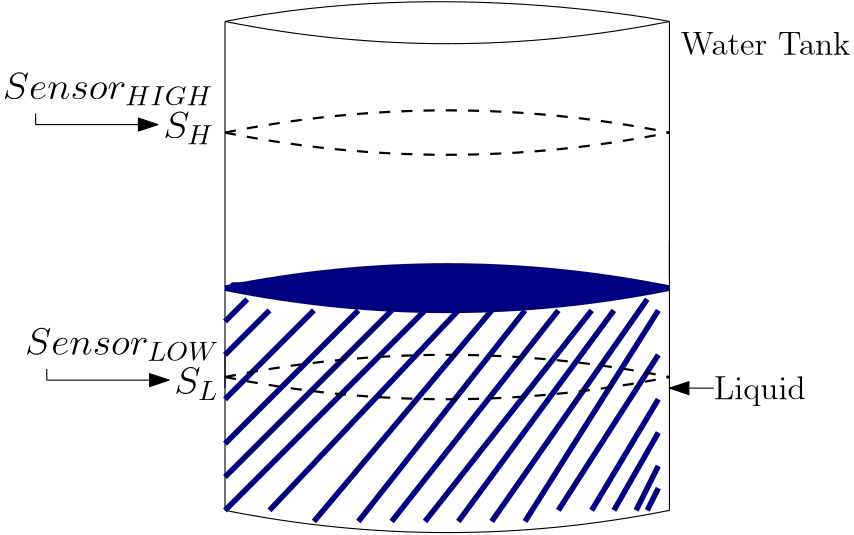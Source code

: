 <?xml version="1.0"?>
<!DOCTYPE ipe SYSTEM "ipe.dtd">
<ipe version="70206" creator="Ipe 7.2.7">
<info created="D:20171221114552" modified="D:20171221114710"/>
<ipestyle name="basic">
<symbol name="arrow/arc(spx)">
<path stroke="sym-stroke" fill="sym-stroke" pen="sym-pen">
0 0 m
-1 0.333 l
-1 -0.333 l
h
</path>
</symbol>
<symbol name="arrow/farc(spx)">
<path stroke="sym-stroke" fill="white" pen="sym-pen">
0 0 m
-1 0.333 l
-1 -0.333 l
h
</path>
</symbol>
<symbol name="arrow/ptarc(spx)">
<path stroke="sym-stroke" fill="sym-stroke" pen="sym-pen">
0 0 m
-1 0.333 l
-0.8 0 l
-1 -0.333 l
h
</path>
</symbol>
<symbol name="arrow/fptarc(spx)">
<path stroke="sym-stroke" fill="white" pen="sym-pen">
0 0 m
-1 0.333 l
-0.8 0 l
-1 -0.333 l
h
</path>
</symbol>
<symbol name="mark/circle(sx)" transformations="translations">
<path fill="sym-stroke">
0.6 0 0 0.6 0 0 e
0.4 0 0 0.4 0 0 e
</path>
</symbol>
<symbol name="mark/disk(sx)" transformations="translations">
<path fill="sym-stroke">
0.6 0 0 0.6 0 0 e
</path>
</symbol>
<symbol name="mark/fdisk(sfx)" transformations="translations">
<group>
<path fill="sym-fill">
0.5 0 0 0.5 0 0 e
</path>
<path fill="sym-stroke" fillrule="eofill">
0.6 0 0 0.6 0 0 e
0.4 0 0 0.4 0 0 e
</path>
</group>
</symbol>
<symbol name="mark/box(sx)" transformations="translations">
<path fill="sym-stroke" fillrule="eofill">
-0.6 -0.6 m
0.6 -0.6 l
0.6 0.6 l
-0.6 0.6 l
h
-0.4 -0.4 m
0.4 -0.4 l
0.4 0.4 l
-0.4 0.4 l
h
</path>
</symbol>
<symbol name="mark/square(sx)" transformations="translations">
<path fill="sym-stroke">
-0.6 -0.6 m
0.6 -0.6 l
0.6 0.6 l
-0.6 0.6 l
h
</path>
</symbol>
<symbol name="mark/fsquare(sfx)" transformations="translations">
<group>
<path fill="sym-fill">
-0.5 -0.5 m
0.5 -0.5 l
0.5 0.5 l
-0.5 0.5 l
h
</path>
<path fill="sym-stroke" fillrule="eofill">
-0.6 -0.6 m
0.6 -0.6 l
0.6 0.6 l
-0.6 0.6 l
h
-0.4 -0.4 m
0.4 -0.4 l
0.4 0.4 l
-0.4 0.4 l
h
</path>
</group>
</symbol>
<symbol name="mark/cross(sx)" transformations="translations">
<group>
<path fill="sym-stroke">
-0.43 -0.57 m
0.57 0.43 l
0.43 0.57 l
-0.57 -0.43 l
h
</path>
<path fill="sym-stroke">
-0.43 0.57 m
0.57 -0.43 l
0.43 -0.57 l
-0.57 0.43 l
h
</path>
</group>
</symbol>
<symbol name="arrow/fnormal(spx)">
<path stroke="sym-stroke" fill="white" pen="sym-pen">
0 0 m
-1 0.333 l
-1 -0.333 l
h
</path>
</symbol>
<symbol name="arrow/pointed(spx)">
<path stroke="sym-stroke" fill="sym-stroke" pen="sym-pen">
0 0 m
-1 0.333 l
-0.8 0 l
-1 -0.333 l
h
</path>
</symbol>
<symbol name="arrow/fpointed(spx)">
<path stroke="sym-stroke" fill="white" pen="sym-pen">
0 0 m
-1 0.333 l
-0.8 0 l
-1 -0.333 l
h
</path>
</symbol>
<symbol name="arrow/linear(spx)">
<path stroke="sym-stroke" pen="sym-pen">
-1 0.333 m
0 0 l
-1 -0.333 l
</path>
</symbol>
<symbol name="arrow/fdouble(spx)">
<path stroke="sym-stroke" fill="white" pen="sym-pen">
0 0 m
-1 0.333 l
-1 -0.333 l
h
-1 0 m
-2 0.333 l
-2 -0.333 l
h
</path>
</symbol>
<symbol name="arrow/double(spx)">
<path stroke="sym-stroke" fill="sym-stroke" pen="sym-pen">
0 0 m
-1 0.333 l
-1 -0.333 l
h
-1 0 m
-2 0.333 l
-2 -0.333 l
h
</path>
</symbol>
<pen name="heavier" value="0.8"/>
<pen name="fat" value="1.2"/>
<pen name="ultrafat" value="2"/>
<symbolsize name="large" value="5"/>
<symbolsize name="small" value="2"/>
<symbolsize name="tiny" value="1.1"/>
<arrowsize name="large" value="10"/>
<arrowsize name="small" value="5"/>
<arrowsize name="tiny" value="3"/>
<color name="red" value="1 0 0"/>
<color name="green" value="0 1 0"/>
<color name="blue" value="0 0 1"/>
<color name="yellow" value="1 1 0"/>
<color name="orange" value="1 0.647 0"/>
<color name="gold" value="1 0.843 0"/>
<color name="purple" value="0.627 0.125 0.941"/>
<color name="gray" value="0.745"/>
<color name="brown" value="0.647 0.165 0.165"/>
<color name="navy" value="0 0 0.502"/>
<color name="pink" value="1 0.753 0.796"/>
<color name="seagreen" value="0.18 0.545 0.341"/>
<color name="turquoise" value="0.251 0.878 0.816"/>
<color name="violet" value="0.933 0.51 0.933"/>
<color name="darkblue" value="0 0 0.545"/>
<color name="darkcyan" value="0 0.545 0.545"/>
<color name="darkgray" value="0.663"/>
<color name="darkgreen" value="0 0.392 0"/>
<color name="darkmagenta" value="0.545 0 0.545"/>
<color name="darkorange" value="1 0.549 0"/>
<color name="darkred" value="0.545 0 0"/>
<color name="lightblue" value="0.678 0.847 0.902"/>
<color name="lightcyan" value="0.878 1 1"/>
<color name="lightgray" value="0.827"/>
<color name="lightgreen" value="0.565 0.933 0.565"/>
<color name="lightyellow" value="1 1 0.878"/>
<dashstyle name="dashed" value="[4] 0"/>
<dashstyle name="dotted" value="[1 3] 0"/>
<dashstyle name="dash dotted" value="[4 2 1 2] 0"/>
<dashstyle name="dash dot dotted" value="[4 2 1 2 1 2] 0"/>
<textsize name="large" value="\large"/>
<textsize name="Large" value="\Large"/>
<textsize name="LARGE" value="\LARGE"/>
<textsize name="huge" value="\huge"/>
<textsize name="Huge" value="\Huge"/>
<textsize name="small" value="\small"/>
<textsize name="footnote" value="\footnotesize"/>
<textsize name="tiny" value="\tiny"/>
<textstyle name="center" begin="\begin{center}" end="\end{center}"/>
<textstyle name="itemize" begin="\begin{itemize}" end="\end{itemize}"/>
<textstyle name="item" begin="\begin{itemize}\item{}" end="\end{itemize}"/>
<gridsize name="4 pts" value="4"/>
<gridsize name="8 pts (~3 mm)" value="8"/>
<gridsize name="16 pts (~6 mm)" value="16"/>
<gridsize name="32 pts (~12 mm)" value="32"/>
<gridsize name="10 pts (~3.5 mm)" value="10"/>
<gridsize name="20 pts (~7 mm)" value="20"/>
<gridsize name="14 pts (~5 mm)" value="14"/>
<gridsize name="28 pts (~10 mm)" value="28"/>
<gridsize name="56 pts (~20 mm)" value="56"/>
<anglesize name="90 deg" value="90"/>
<anglesize name="60 deg" value="60"/>
<anglesize name="45 deg" value="45"/>
<anglesize name="30 deg" value="30"/>
<anglesize name="22.5 deg" value="22.5"/>
<opacity name="10%" value="0.1"/>
<opacity name="30%" value="0.3"/>
<opacity name="50%" value="0.5"/>
<opacity name="75%" value="0.75"/>
<tiling name="falling" angle="-60" step="4" width="1"/>
<tiling name="rising" angle="30" step="4" width="1"/>
</ipestyle>
<page>
<layer name="alpha"/>
<view layers="alpha" active="alpha"/>
<path layer="alpha" matrix="1.66667 0 0 1 -138.667 -64" stroke="black">
208 576 m
256 592
304 576
304 576 c
</path>
<path matrix="1.66667 0 0 1 -138.667 -64" stroke="black">
208 576 m
256 560
304 576 c
</path>
<path matrix="1 0 0 1.11111 0 -128" stroke="black">
208 576 m
208 432 l
</path>
<path matrix="1 0 0 1 0 -64" stroke="black">
368 576 m
368 416 l
</path>
<path matrix="1 0 0 1 0 -64" stroke="navy" pen="ultrafat">
208 480 m
288 464
368 480 c
</path>
<path matrix="1 0 0 1 0 -64" stroke="navy" pen="ultrafat">
208 480 m
288 496
368 480 c
</path>
<path matrix="1 0 0 1 0 -144" stroke="black">
208 480 m
288 464
368 480 c
</path>
<path matrix="1 0 0 1 0 -64" stroke="black">
208 416 m
208 400 l
</path>
<path matrix="1 0 0 1 0 -64" stroke="black">
368 416 m
368 400 l
</path>
<path matrix="1 0 0 1 0 -64" stroke="navy" pen="ultrafat">
216 476 m
208 468 l
</path>
<path matrix="1 0 0 1 0 -64" stroke="navy" pen="ultrafat">
224 472 m
208 456 l
</path>
<path matrix="1 0 0 1 0 -64" stroke="navy" pen="ultrafat">
240 472 m
208 440 l
</path>
<path matrix="1 0 0 1 0 -64" stroke="navy" pen="ultrafat">
256 472 m
208 424 l
</path>
<path matrix="1 0 0 1 0 -64" stroke="navy" pen="ultrafat">
268 472 m
208 412 l
</path>
<path matrix="1 0 0 1 0 -64" stroke="navy" pen="ultrafat">
280 472 m
208 400 l
</path>
<path matrix="1 0 0 1 0 -64" stroke="navy" pen="ultrafat">
292 472 m
224 400 l
</path>
<path matrix="1 0 0 1 0 -64" stroke="navy" pen="ultrafat">
304 472 m
240 396 l
</path>
<path matrix="1 0 0 1 0 -64" stroke="navy" pen="ultrafat">
316 472 m
256 396 l
</path>
<path matrix="1 0 0 1 0 -64" stroke="navy" pen="ultrafat">
328 472 m
268 396 l
</path>
<path matrix="1 0 0 1 0 -64" stroke="navy" pen="ultrafat">
340 472 m
280 396 l
</path>
<path matrix="1 0 0 1 0 -64" stroke="navy" pen="ultrafat">
348 472 m
292 396 l
</path>
<path matrix="1 0 0 1 0 -64" stroke="navy" pen="ultrafat">
360 476 m
304 396 l
</path>
<path matrix="1 0 0 1 0 -64" stroke="navy" pen="ultrafat">
364 472 m
316 396 l
</path>
<path matrix="1 0 0 1 0 -64" stroke="navy" pen="ultrafat">
364 456 m
328 400 l
</path>
<path matrix="1 0 0 1 0 -64" stroke="navy" pen="ultrafat">
364 440 m
340 400 l
</path>
<path matrix="1 0 0 1 0 -64" stroke="navy" pen="ultrafat">
364 428 m
348 400 l
</path>
<path matrix="1 0 0 1 0 -64" stroke="navy" pen="ultrafat">
364 416 m
356 400 l
</path>
<path matrix="1 0 0 1 0 -64" stroke="navy" pen="ultrafat">
364 408 m
360 400 l
</path>
<path matrix="1 0 0 1 0 -64" stroke="navy" pen="ultrafat" cap="1" join="1">
215.391 480.057 m
215.04 479.707 l
215.391 479.707 l
215.741 479.357 l
225.194 479.357 l
226.245 479.707 l
226.945 480.407 l
228.345 480.407 l
229.046 481.108 l
229.746 481.108 l
230.446 481.808 l
231.146 481.808 l
229.746 481.808 l
229.046 481.458 l
225.894 481.458 l
225.194 481.108 l
224.144 481.108 l
223.794 480.758 l
222.043 480.758 l
221.343 480.057 l
216.791 480.057 l
217.842 480.057 l
218.192 480.407 l
220.993 480.407 l
221.343 480.758 l
222.393 480.758 l
222.743 481.108 l
224.144 481.108 l
224.844 481.808 l
226.595 481.808 l
227.295 482.158 l
228.345 482.158 l
228.695 482.508 l
231.497 482.508 l
231.847 482.858 l
233.247 482.858 l
234.298 483.559 l
236.748 483.559 l
237.099 483.909 l
239.199 483.909 l
239.549 484.259 l
242.35 484.259 l
242.701 484.609 l
245.502 484.609 l
246.202 485.309 l
248.653 485.309 l
249.353 485.659 l
255.655 485.659 l
256.005 486.009 l
260.907 486.009 l
261.257 486.36 l
264.759 486.36 l
265.809 487.06 l
274.912 487.06 l
275.613 486.71 l
293.119 486.71 l
293.469 486.36 l
296.27 486.36 l
296.62 486.009 l
303.273 486.009 l
303.973 485.309 l
305.373 485.309 l
305.724 484.959 l
312.376 484.959 l
312.726 484.609 l
321.129 484.609 l
322.18 484.259 l
323.93 484.259 l
324.63 483.559 l
327.432 483.559 l
328.132 483.208 l
329.532 483.208 l
329.882 482.858 l
333.384 482.858 l
333.734 482.508 l
335.484 482.508 l
336.535 482.158 l
336.885 481.808 l
339.686 481.808 l
340.036 481.458 l
341.787 481.458 l
342.137 481.108 l
344.938 481.108 l
345.638 480.758 l
358.943 480.758 l
359.993 480.057 l
361.744 480.057 l
355.792 480.057 l
355.442 480.407 l
353.341 480.407 l
352.991 480.758 l
350.89 480.758 l
350.54 481.108 l
349.84 481.108 l
349.139 481.808 l
348.089 481.808 l
347.039 482.158 l
343.537 482.158 l
343.187 482.508 l
341.437 482.508 l
341.087 482.858 l
338.636 482.858 l
337.935 483.559 l
335.835 483.559 l
335.134 483.909 l
332.333 483.909 l
331.633 484.259 l
329.182 484.259 l
328.832 484.609 l
325.331 484.609 l
324.63 485.309 l
323.58 485.309 l
322.88 485.659 l
262.658 485.659 l
262.308 485.309 l
259.857 485.309 l
259.157 484.959 l
257.056 484.959 l
256.356 484.609 l
254.605 484.609 l
254.255 484.259 l
251.104 484.259 l
250.403 483.559 l
248.303 483.559 l
247.602 483.208 l
245.151 483.208 l
244.801 482.858 l
240.25 482.858 l
239.549 482.508 l
237.099 482.508 l
236.048 481.808 l
234.648 481.808 l
234.298 481.458 l
231.497 481.458 l
230.796 481.108 l
230.096 481.108 l
229.746 480.758 l
229.046 480.758 l
228.345 480.057 l
227.295 480.057 l
226.945 479.707 l
226.245 479.707 l
225.544 479.007 l
222.743 479.007 l
222.043 478.307 l
234.648 478.307 l
</path>
<path matrix="1 0 0 1 0 -64" stroke="navy" pen="ultrafat" cap="1" join="1">
210.839 481.108 m
215.391 481.108 l
216.091 480.407 l
216.091 480.057 l
215.391 479.357 l
213.64 479.357 l
212.94 479.707 l
213.64 480.407 l
214.34 480.407 l
215.04 480.758 l
216.091 480.758 l
216.441 481.108 l
222.743 481.108 l
223.794 481.808 l
225.194 481.808 l
226.245 482.158 l
227.645 482.158 l
228.345 482.508 l
231.497 482.508 l
232.197 482.858 l
234.998 482.858 l
235.698 483.559 l
237.449 483.559 l
238.149 483.909 l
240.25 483.909 l
240.95 484.259 l
245.151 484.259 l
245.502 484.609 l
246.202 484.609 l
246.902 485.309 l
249.353 485.309 l
249.703 485.659 l
254.255 485.659 l
254.955 485.309 l
257.406 485.309 l
258.806 484.959 l
281.915 484.959 l
282.965 484.609 l
288.567 484.609 l
289.968 484.259 l
291.368 484.259 l
292.419 483.559 l
294.169 483.559 l
294.87 483.208 l
296.27 483.208 l
296.97 482.858 l
300.122 482.858 l
301.522 482.508 l
308.525 482.508 l
290.668 482.508 l
287.167 481.808 l
283.315 481.458 l
279.814 480.758 l
276.313 480.407 l
272.111 479.707 l
270.361 479.707 l
299.771 479.707 l
257.406 479.707 l
305.023 479.707 l
257.756 479.707 l
264.759 479.707 l
284.366 482.508 l
288.217 482.858 l
291.368 483.559 l
292.769 483.559 l
251.804 483.559 l
297.671 483.559 l
291.018 484.259 l
245.852 484.259 l
253.905 482.858 l
291.718 482.858 l
254.605 482.858 l
252.154 482.508 l
250.754 482.508 l
250.403 482.158 l
250.754 481.808 l
281.915 481.808 l
236.398 481.808 l
274.912 481.808 l
241.65 481.808 l
246.202 481.458 l
277.363 481.458 l
230.796 481.458 l
230.446 481.108 l
230.796 480.758 l
233.247 480.057 l
240.6 479.357 l
267.91 479.357 l
231.497 479.357 l
232.897 479.357 l
234.998 479.007 l
237.449 478.307 l
263.358 478.307 l
230.096 478.307 l
259.507 478.307 l
233.247 478.307 l
240.6 477.606 l
267.21 477.606 l
263.358 477.606 l
260.557 478.307 l
256.706 478.307 l
252.154 478.657 l
243.401 478.657 l
238.849 479.007 l
232.547 479.007 l
230.096 479.357 l
232.547 480.057 l
265.459 480.057 l
266.159 480.407 l
263.358 480.758 l
231.497 480.758 l
259.857 480.758 l
244.101 480.758 l
243.051 480.057 l
240.6 480.057 l
240.25 479.707 l
227.645 479.707 l
227.295 479.357 l
227.295 478.657 l
228.345 477.606 l
230.096 477.256 l
230.796 476.556 l
238.149 476.556 l
238.499 476.206 l
244.451 476.206 l
244.801 475.856 l
246.902 475.856 l
247.602 475.506 l
248.653 475.506 l
249.353 474.805 l
281.215 474.805 l
</path>
<path matrix="1 0 0 1 0 -64" stroke="navy" pen="ultrafat" cap="1" join="1">
247.602 476.206 m
275.262 476.206 l
275.613 476.556 l
276.663 476.556 l
265.109 476.556 l
277.363 476.556 l
280.865 477.256 l
283.666 477.256 l
261.607 477.256 l
287.167 477.256 l
287.867 477.606 l
288.217 477.606 l
288.567 477.957 l
287.517 478.307 l
285.066 478.657 l
264.759 478.657 l
298.021 478.657 l
292.069 479.357 l
289.268 480.057 l
285.766 480.407 l
278.414 481.808 l
273.512 481.808 l
271.061 482.158 l
312.026 482.158 l
274.562 482.158 l
279.114 482.158 l
282.615 481.808 l
296.97 481.808 l
303.273 481.108 l
306.774 481.108 l
287.517 481.108 l
310.625 481.108 l
310.976 481.458 l
310.275 482.158 l
308.875 482.508 l
307.124 482.858 l
305.023 482.858 l
302.923 483.559 l
300.822 483.559 l
299.071 483.909 l
297.321 483.909 l
314.127 483.909 l
302.222 483.909 l
296.27 484.609 l
292.769 484.609 l
311.676 484.609 l
312.376 485.309 l
310.976 485.659 l
308.525 485.659 l
307.824 486.009 l
306.774 486.009 l
306.424 486.36 l
306.074 486.36 l
305.373 487.06 l
294.52 487.06 l
294.169 486.71 l
295.22 486.36 l
296.97 486.36 l
298.721 486.009 l
310.625 486.009 l
312.376 485.309 l
322.18 485.309 l
323.93 484.959 l
325.331 484.959 l
326.731 484.609 l
328.482 484.609 l
329.882 484.259 l
332.683 484.259 l
333.734 483.559 l
335.484 483.559 l
336.185 483.208 l
337.935 483.208 l
338.636 482.858 l
340.036 482.858 l
340.736 482.508 l
343.187 482.508 l
344.938 481.808 l
354.041 481.808 l
353.691 481.808 l
352.991 481.458 l
301.172 481.458 l
324.63 481.458 l
303.623 481.458 l
324.63 481.458 l
322.88 481.458 l
318.678 482.158 l
316.578 482.158 l
313.777 482.508 l
308.174 482.508 l
326.731 482.508 l
315.877 482.508 l
326.031 482.508 l
325.331 482.508 l
318.678 483.909 l
313.426 483.909 l
311.326 484.259 l
310.275 484.259 l
323.93 484.259 l
301.872 484.259 l
303.623 483.559 l
309.575 482.858 l
321.479 482.858 l
319.379 482.858 l
316.227 482.508 l
308.174 482.508 l
303.273 481.808 l
299.421 481.458 l
290.668 481.458 l
322.18 481.458 l
289.618 481.458 l
288.917 481.108 l
288.917 480.758 l
294.169 480.758 l
297.321 480.057 l
329.532 480.057 l
325.331 480.057 l
322.18 479.707 l
318.328 479.707 l
310.625 479.007 l
307.124 478.307 l
304.673 478.307 l
333.734 478.307 l
334.084 478.657 l
330.583 479.007 l
312.376 479.007 l
317.278 479.007 l
320.779 480.057 l
324.63 480.407 l
328.482 480.407 l
331.283 480.758 l
337.235 480.758 l
324.28 480.758 l
339.686 480.758 l
341.787 481.108 l
345.288 481.108 l
332.683 481.108 l
352.991 481.108 l
351.59 481.108 l
350.89 480.758 l
349.84 479.707 l
356.142 479.707 l
355.792 479.707 l
355.092 479.357 l
346.689 479.357 l
346.338 479.007 l
341.087 479.007 l
340.386 478.307 l
336.535 478.307 l
335.835 477.957 l
335.134 477.957 l
334.784 477.606 l
327.782 477.606 l
327.432 477.256 l
327.081 477.256 l
331.283 477.256 l
332.333 477.606 l
333.034 477.606 l
333.734 478.307 l
335.484 478.307 l
336.535 478.657 l
338.986 479.007 l
339.336 479.357 l
339.686 479.357 l
338.285 479.357 l
336.535 480.057 l
335.134 480.407 l
330.583 480.407 l
348.789 480.407 l
345.288 480.407 l
335.134 479.007 l
333.034 478.657 l
332.333 478.307 l
331.633 478.307 l
350.19 478.307 l
337.585 478.307 l
347.039 478.307 l
347.739 478.657 l
348.439 478.657 l
350.19 479.357 l
351.94 479.357 l
352.641 480.057 l
355.792 480.057 l
356.842 480.407 l
359.643 480.407 l
358.943 480.407 l
358.593 480.057 l
357.543 480.057 l
357.192 479.707 l
355.792 479.707 l
355.442 479.357 l
354.041 479.007 l
353.341 478.307 l
352.641 478.307 l
352.291 477.957 l
349.84 477.957 l
348.789 477.606 l
340.386 477.606 l
338.986 477.256 l
336.185 477.256 l
334.434 476.556 l
322.88 476.556 l
342.137 476.556 l
316.578 476.556 l
331.983 476.556 l
329.532 476.206 l
319.028 476.206 l
318.328 475.856 l
316.578 475.856 l
315.527 475.506 l
333.384 475.506 l
333.734 475.856 l
330.933 475.856 l
329.882 475.506 l
328.482 475.506 l
326.031 474.805 l
324.981 474.805 l
323.93 474.455 l
317.278 474.455 l
316.578 474.105 l
315.177 474.105 l
314.827 473.755 l
302.572 473.755 l
</path>
<path matrix="1 0 0 1 0 -64" stroke="navy" pen="ultrafat" cap="1" join="1">
316.928 475.156 m
301.522 475.156 l
300.822 474.805 l
298.021 474.805 l
297.671 474.455 l
288.567 474.455 l
290.668 474.455 l
291.018 474.805 l
292.419 474.805 l
293.469 475.506 l
298.371 475.506 l
298.721 475.856 l
300.472 475.856 l
301.172 476.556 l
304.673 476.556 l
303.623 475.856 l
302.923 475.856 l
301.872 475.506 l
301.172 474.805 l
298.021 474.805 l
297.321 474.455 l
288.917 474.455 l
288.567 474.105 l
285.766 474.105 l
285.416 473.755 l
265.109 473.755 l
287.867 473.755 l
288.567 474.105 l
302.222 474.105 l
300.122 474.105 l
299.421 473.755 l
257.756 473.755 l
258.106 474.105 l
259.157 474.105 l
260.907 474.805 l
265.459 475.506 l
289.968 475.506 l
291.718 475.856 l
293.119 476.556 l
294.87 476.906 l
297.671 476.906 l
298.371 477.256 l
278.063 477.256 l
296.62 477.256 l
298.721 477.606 l
300.472 478.307 l
287.867 478.307 l
291.368 478.657 l
294.52 478.657 l
297.671 479.357 l
299.771 479.357 l
302.222 480.407 l
302.923 480.407 l
300.822 480.407 l
299.071 479.707 l
298.371 479.707 l
297.671 479.007 l
298.371 477.957 l
307.474 477.957 l
306.774 477.957 l
306.074 477.606 l
304.323 477.606 l
302.923 477.256 l
298.021 477.256 l
311.676 477.256 l
302.923 477.256 l
302.572 476.906 l
303.623 476.556 l
314.477 476.556 l
314.827 476.906 l
315.177 476.906 l
309.575 476.906 l
308.525 476.206 l
307.824 476.206 l
306.774 475.856 l
299.071 475.856 l
301.172 475.856 l
</path>
<text matrix="1 0 0 1 -8 -72" transformations="translations" pos="380 572" stroke="black" type="label" width="61.127" height="8.302" depth="0" valign="baseline" size="large">Water Tank</text>
<text matrix="1 0 0 1 0 -76" transformations="translations" pos="384 452" stroke="black" type="label" width="33.002" height="8.307" depth="2.32" valign="baseline" size="large">Liquid</text>
<text matrix="1 0 0 1 -108 -84" transformations="translations" pos="236 568" stroke="black" type="label" width="75.744" height="9.805" depth="2.15" valign="baseline" size="Large" style="math">Sensor_{HIGH}</text>
<path matrix="1 0 0 1 -24 -180" stroke="black">
232 572 m
232 560 l
</path>
<path matrix="1 0 0 1 120 -140" stroke="black">
248 560 m
248 572 l
</path>
<text matrix="1 0 0 1 -50.2311 -98.0876" transformations="translations" pos="236 568" stroke="black" type="label" width="18.228" height="9.805" depth="2.15" valign="baseline" size="Large">$S_H$</text>
<path matrix="1 0 0 1 0 -64" stroke="black" arrow="normal/normal">
384 444 m
368 444 l
</path>
<path matrix="1.57143 0 0 1 -136.73 -81.1156" stroke="black" arrow="normal/normal">
176 560 m
176 556 l
204 556 l
</path>
<path matrix="1 0 0 1 0 -8" stroke="black" dash="dashed" pen="heavier">
208 480 m
288 496
368 480 c
</path>
<path matrix="1 0 0 1 0 -8" stroke="black" dash="dashed" pen="heavier">
208 480 m
288 464
368 480 c
</path>
<path matrix="1 0 0 1 0 -96" stroke="black" dash="dashed" pen="heavier">
208 480 m
288 496
368 480 c
</path>
<path matrix="1 0 0 1 0 -96" stroke="black" dash="dashed" pen="heavier">
208 480 m
288 464
368 480 c
</path>
<text matrix="1 0 0 1 -100 -176" transformations="translations" pos="236 568" stroke="black" type="label" width="70.017" height="9.805" depth="2.15" valign="baseline" size="Large" style="math">Sensor_{LOW}</text>
<text matrix="1 0 0 1 -46.2311 -190.088" transformations="translations" pos="236 568" stroke="black" type="label" width="15.917" height="9.805" depth="2.15" valign="baseline" size="Large" style="math">S_L</text>
<path matrix="1.57143 0 0 1 -132.73 -173.116" stroke="black" arrow="normal/normal">
176 560 m
176 556 l
204 556 l
</path>
</page>
</ipe>
